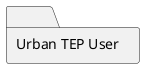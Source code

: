 @startuml
folder "Urban TEP User" [[../computational/components/group___tep_user.html]] {
}
@enduml
